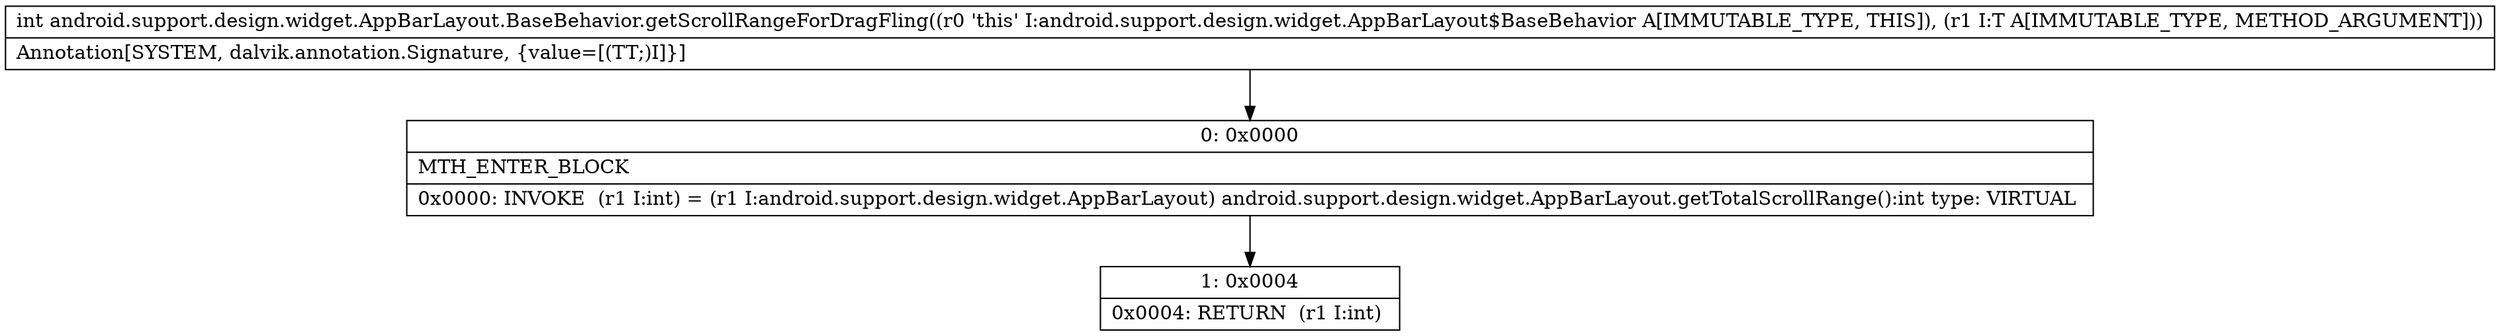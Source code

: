 digraph "CFG forandroid.support.design.widget.AppBarLayout.BaseBehavior.getScrollRangeForDragFling(Landroid\/support\/design\/widget\/AppBarLayout;)I" {
Node_0 [shape=record,label="{0\:\ 0x0000|MTH_ENTER_BLOCK\l|0x0000: INVOKE  (r1 I:int) = (r1 I:android.support.design.widget.AppBarLayout) android.support.design.widget.AppBarLayout.getTotalScrollRange():int type: VIRTUAL \l}"];
Node_1 [shape=record,label="{1\:\ 0x0004|0x0004: RETURN  (r1 I:int) \l}"];
MethodNode[shape=record,label="{int android.support.design.widget.AppBarLayout.BaseBehavior.getScrollRangeForDragFling((r0 'this' I:android.support.design.widget.AppBarLayout$BaseBehavior A[IMMUTABLE_TYPE, THIS]), (r1 I:T A[IMMUTABLE_TYPE, METHOD_ARGUMENT]))  | Annotation[SYSTEM, dalvik.annotation.Signature, \{value=[(TT;)I]\}]\l}"];
MethodNode -> Node_0;
Node_0 -> Node_1;
}

